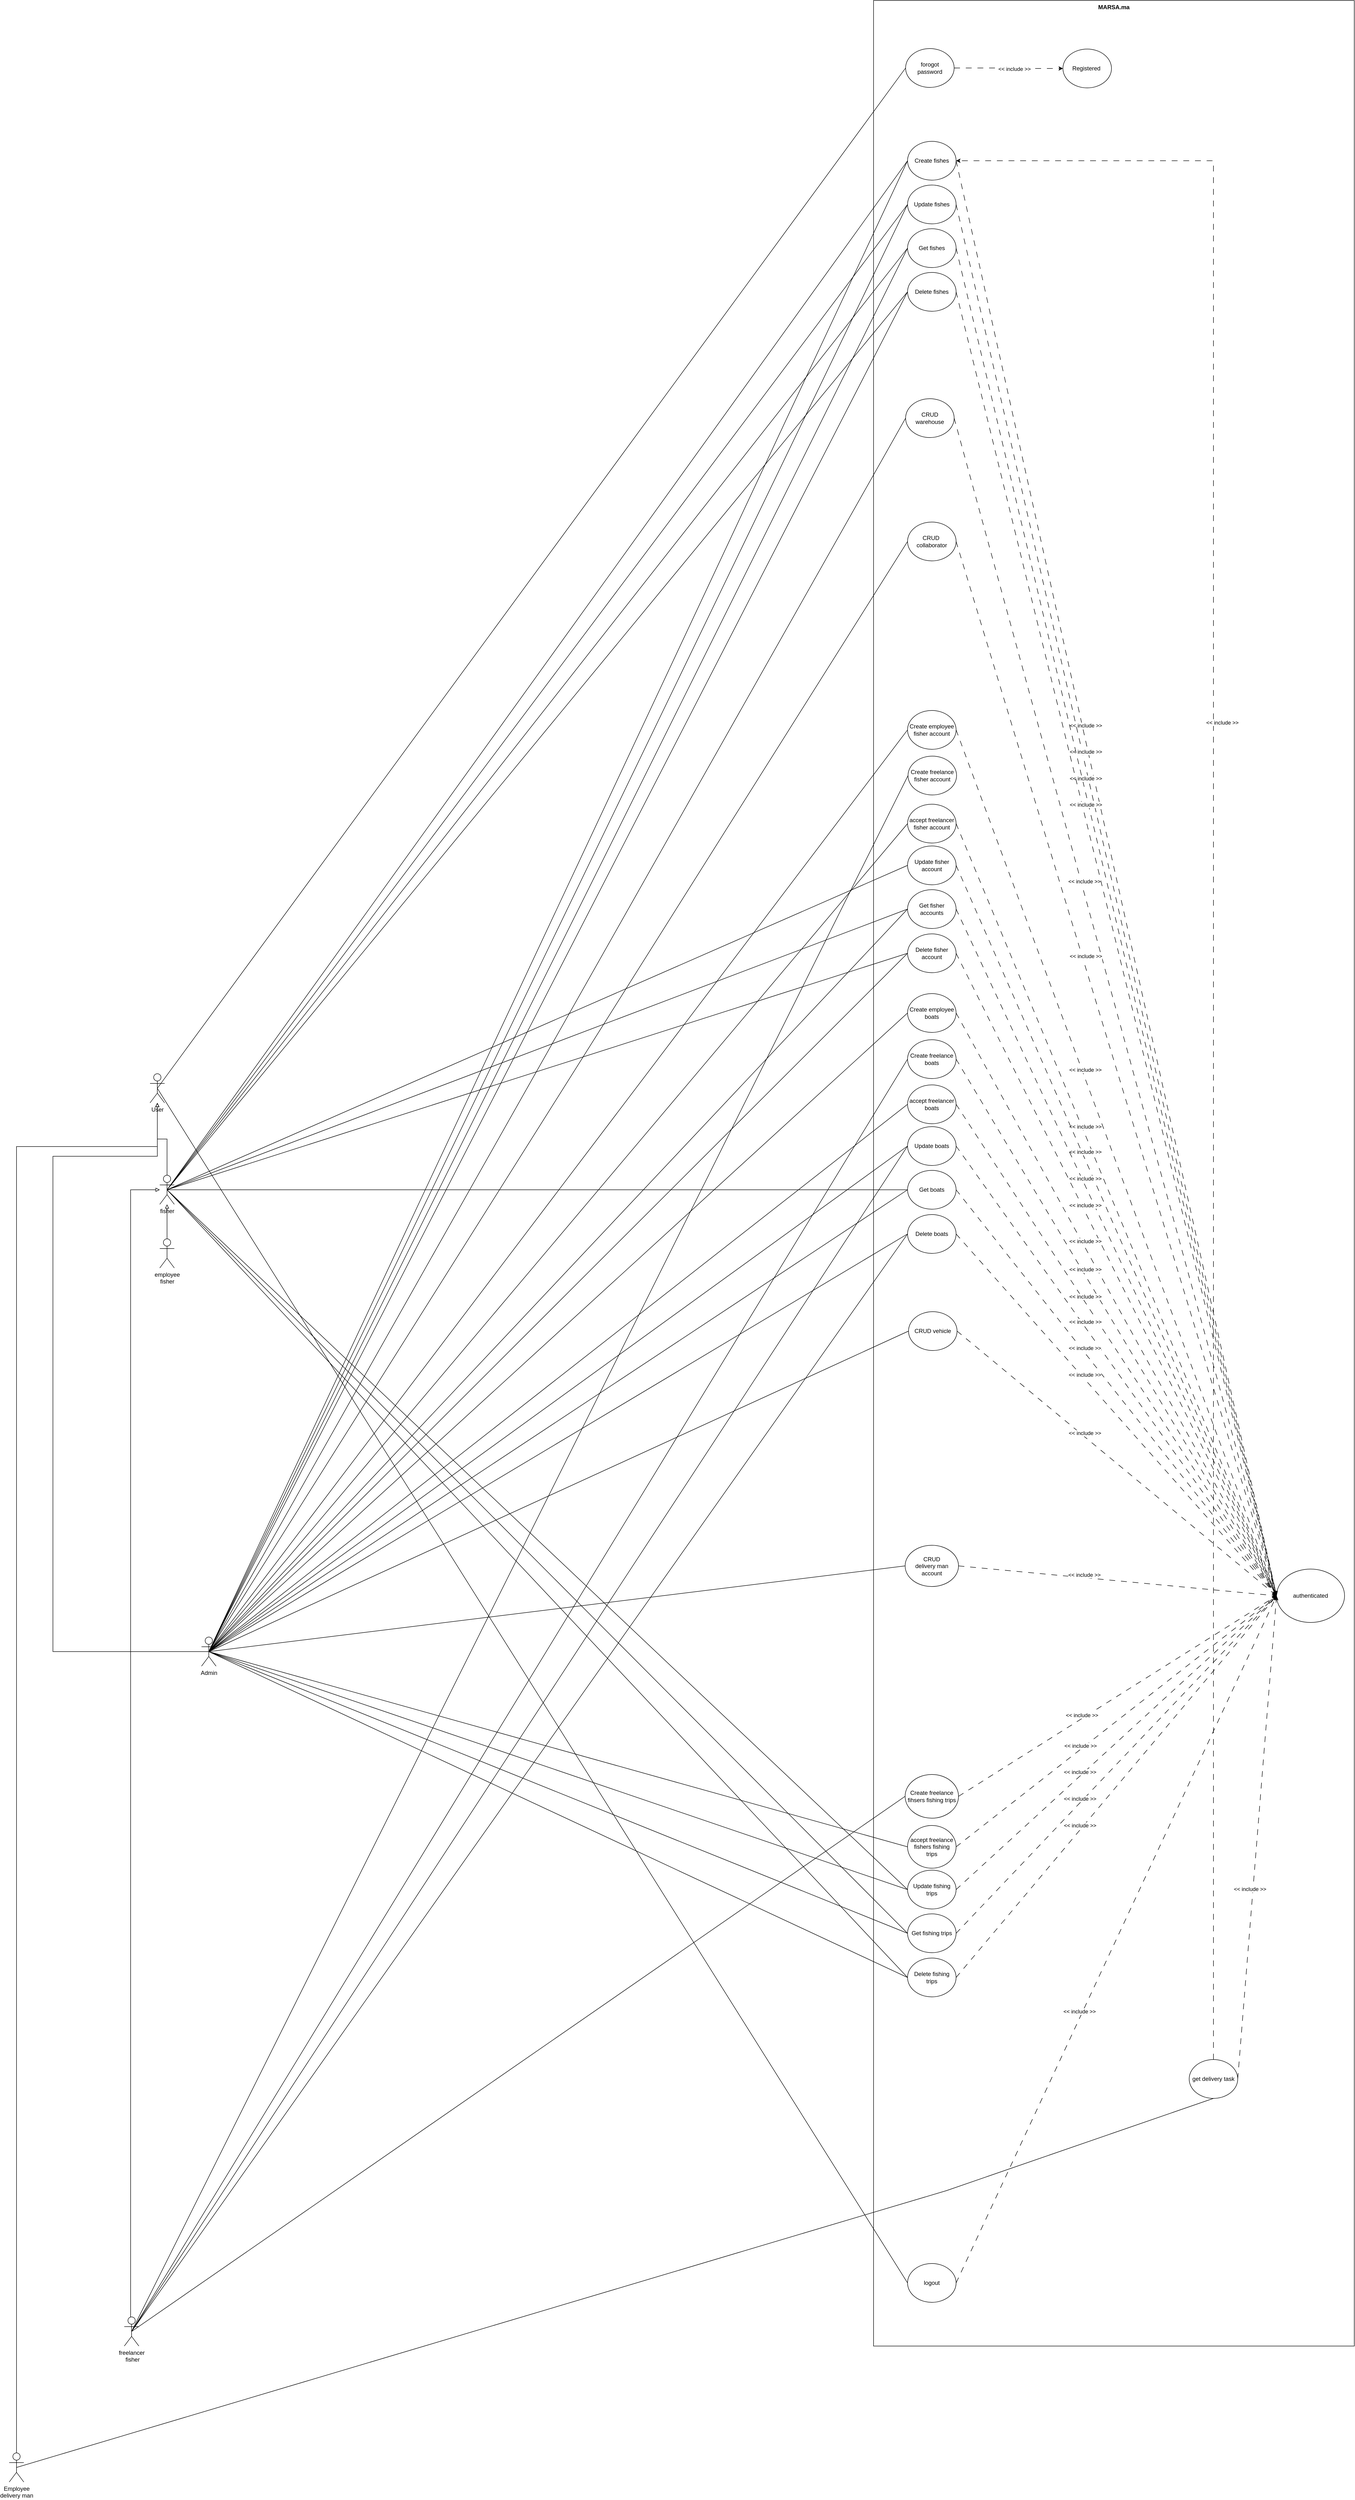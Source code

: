 <mxfile version="21.0.4" type="device"><diagram id="l458Ee4KVikC6aN-86OV" name="Page-1"><mxGraphModel dx="2740" dy="1706" grid="1" gridSize="10" guides="1" tooltips="1" connect="1" arrows="1" fold="1" page="1" pageScale="1" pageWidth="850" pageHeight="1100" math="0" shadow="0"><root><mxCell id="0"/><mxCell id="1" parent="0"/><mxCell id="Ez36OSgEyYG-n0TwYbMG-3" value="MARSA.ma" style="shape=rect;html=1;verticalAlign=top;fontStyle=1;whiteSpace=wrap;align=center;" vertex="1" parent="1"><mxGeometry x="250" y="-130" width="990" height="4830" as="geometry"/></mxCell><mxCell id="Ez36OSgEyYG-n0TwYbMG-4" style="rounded=0;orthogonalLoop=1;jettySize=auto;html=1;exitX=0.5;exitY=0.5;exitDx=0;exitDy=0;exitPerimeter=0;entryX=0;entryY=0.5;entryDx=0;entryDy=0;endArrow=none;endFill=0;" edge="1" parent="1" source="Ez36OSgEyYG-n0TwYbMG-46" target="Ez36OSgEyYG-n0TwYbMG-49"><mxGeometry relative="1" as="geometry"/></mxCell><mxCell id="Ez36OSgEyYG-n0TwYbMG-5" style="edgeStyle=none;rounded=0;orthogonalLoop=1;jettySize=auto;html=1;exitX=0.5;exitY=0.5;exitDx=0;exitDy=0;exitPerimeter=0;entryX=0;entryY=0.5;entryDx=0;entryDy=0;endArrow=none;endFill=0;" edge="1" parent="1" source="Ez36OSgEyYG-n0TwYbMG-46" target="Ez36OSgEyYG-n0TwYbMG-50"><mxGeometry relative="1" as="geometry"/></mxCell><mxCell id="Ez36OSgEyYG-n0TwYbMG-6" style="edgeStyle=none;rounded=0;orthogonalLoop=1;jettySize=auto;html=1;exitX=0.5;exitY=0.5;exitDx=0;exitDy=0;exitPerimeter=0;endArrow=none;endFill=0;entryX=0;entryY=0.5;entryDx=0;entryDy=0;" edge="1" parent="1" source="Ez36OSgEyYG-n0TwYbMG-46" target="Ez36OSgEyYG-n0TwYbMG-52"><mxGeometry relative="1" as="geometry"><mxPoint x="100" y="1227.778" as="targetPoint"/></mxGeometry></mxCell><mxCell id="Ez36OSgEyYG-n0TwYbMG-7" style="edgeStyle=none;rounded=0;orthogonalLoop=1;jettySize=auto;html=1;exitX=0.5;exitY=0.5;exitDx=0;exitDy=0;exitPerimeter=0;entryX=0;entryY=0.5;entryDx=0;entryDy=0;endArrow=none;endFill=0;" edge="1" parent="1" source="Ez36OSgEyYG-n0TwYbMG-46" target="Ez36OSgEyYG-n0TwYbMG-51"><mxGeometry relative="1" as="geometry"/></mxCell><mxCell id="Ez36OSgEyYG-n0TwYbMG-8" style="edgeStyle=none;rounded=0;orthogonalLoop=1;jettySize=auto;html=1;exitX=0.5;exitY=0.5;exitDx=0;exitDy=0;exitPerimeter=0;entryX=0;entryY=0.5;entryDx=0;entryDy=0;endArrow=none;endFill=0;" edge="1" parent="1" source="Ez36OSgEyYG-n0TwYbMG-46" target="Ez36OSgEyYG-n0TwYbMG-53"><mxGeometry relative="1" as="geometry"/></mxCell><mxCell id="Ez36OSgEyYG-n0TwYbMG-12" style="edgeStyle=none;rounded=0;orthogonalLoop=1;jettySize=auto;html=1;exitX=0.5;exitY=0.5;exitDx=0;exitDy=0;exitPerimeter=0;entryX=0;entryY=0.5;entryDx=0;entryDy=0;endArrow=none;endFill=0;" edge="1" parent="1" source="Ez36OSgEyYG-n0TwYbMG-46" target="Ez36OSgEyYG-n0TwYbMG-57"><mxGeometry relative="1" as="geometry"/></mxCell><mxCell id="Ez36OSgEyYG-n0TwYbMG-16" style="edgeStyle=none;rounded=0;orthogonalLoop=1;jettySize=auto;html=1;exitX=0.5;exitY=0.5;exitDx=0;exitDy=0;exitPerimeter=0;entryX=0;entryY=0.5;entryDx=0;entryDy=0;endArrow=none;endFill=0;" edge="1" parent="1" source="Ez36OSgEyYG-n0TwYbMG-46" target="Ez36OSgEyYG-n0TwYbMG-61"><mxGeometry relative="1" as="geometry"/></mxCell><mxCell id="Ez36OSgEyYG-n0TwYbMG-17" style="edgeStyle=none;rounded=0;orthogonalLoop=1;jettySize=auto;html=1;exitX=0.5;exitY=0.5;exitDx=0;exitDy=0;exitPerimeter=0;entryX=0;entryY=0.5;entryDx=0;entryDy=0;endArrow=none;endFill=0;" edge="1" parent="1" source="Ez36OSgEyYG-n0TwYbMG-46" target="Ez36OSgEyYG-n0TwYbMG-65"><mxGeometry relative="1" as="geometry"/></mxCell><mxCell id="Ez36OSgEyYG-n0TwYbMG-18" style="edgeStyle=none;rounded=0;orthogonalLoop=1;jettySize=auto;html=1;exitX=0.5;exitY=0.5;exitDx=0;exitDy=0;exitPerimeter=0;entryX=0;entryY=0.5;entryDx=0;entryDy=0;endArrow=none;endFill=0;" edge="1" parent="1" source="Ez36OSgEyYG-n0TwYbMG-46" target="Ez36OSgEyYG-n0TwYbMG-64"><mxGeometry relative="1" as="geometry"/></mxCell><mxCell id="Ez36OSgEyYG-n0TwYbMG-19" style="edgeStyle=none;rounded=0;orthogonalLoop=1;jettySize=auto;html=1;exitX=0.5;exitY=0.5;exitDx=0;exitDy=0;exitPerimeter=0;entryX=0;entryY=0.5;entryDx=0;entryDy=0;endArrow=none;endFill=0;" edge="1" parent="1" source="Ez36OSgEyYG-n0TwYbMG-46" target="Ez36OSgEyYG-n0TwYbMG-63"><mxGeometry relative="1" as="geometry"/></mxCell><mxCell id="Ez36OSgEyYG-n0TwYbMG-20" style="edgeStyle=none;rounded=0;orthogonalLoop=1;jettySize=auto;html=1;exitX=0.5;exitY=0.5;exitDx=0;exitDy=0;exitPerimeter=0;entryX=0;entryY=0.5;entryDx=0;entryDy=0;endArrow=none;endFill=0;" edge="1" parent="1" source="Ez36OSgEyYG-n0TwYbMG-46" target="Ez36OSgEyYG-n0TwYbMG-66"><mxGeometry relative="1" as="geometry"/></mxCell><mxCell id="Ez36OSgEyYG-n0TwYbMG-21" style="edgeStyle=none;rounded=0;orthogonalLoop=1;jettySize=auto;html=1;exitX=0.5;exitY=0.5;exitDx=0;exitDy=0;exitPerimeter=0;entryX=0;entryY=0.5;entryDx=0;entryDy=0;endArrow=none;endFill=0;" edge="1" parent="1" source="Ez36OSgEyYG-n0TwYbMG-46" target="Ez36OSgEyYG-n0TwYbMG-70"><mxGeometry relative="1" as="geometry"/></mxCell><mxCell id="Ez36OSgEyYG-n0TwYbMG-22" style="edgeStyle=none;rounded=0;orthogonalLoop=1;jettySize=auto;html=1;exitX=0.5;exitY=0.5;exitDx=0;exitDy=0;exitPerimeter=0;entryX=0;entryY=0.5;entryDx=0;entryDy=0;endArrow=none;endFill=0;" edge="1" parent="1" source="Ez36OSgEyYG-n0TwYbMG-46" target="Ez36OSgEyYG-n0TwYbMG-67"><mxGeometry relative="1" as="geometry"/></mxCell><mxCell id="Ez36OSgEyYG-n0TwYbMG-23" style="edgeStyle=none;rounded=0;orthogonalLoop=1;jettySize=auto;html=1;exitX=0.5;exitY=0.5;exitDx=0;exitDy=0;exitPerimeter=0;entryX=0;entryY=0.5;entryDx=0;entryDy=0;endArrow=none;endFill=0;" edge="1" parent="1" source="Ez36OSgEyYG-n0TwYbMG-46" target="Ez36OSgEyYG-n0TwYbMG-69"><mxGeometry relative="1" as="geometry"/></mxCell><mxCell id="Ez36OSgEyYG-n0TwYbMG-24" style="edgeStyle=none;rounded=0;orthogonalLoop=1;jettySize=auto;html=1;exitX=0.5;exitY=0.5;exitDx=0;exitDy=0;exitPerimeter=0;entryX=0;entryY=0.5;entryDx=0;entryDy=0;endArrow=none;endFill=0;" edge="1" parent="1" source="Ez36OSgEyYG-n0TwYbMG-46" target="Ez36OSgEyYG-n0TwYbMG-68"><mxGeometry relative="1" as="geometry"/></mxCell><mxCell id="Ez36OSgEyYG-n0TwYbMG-25" style="edgeStyle=none;rounded=0;orthogonalLoop=1;jettySize=auto;html=1;exitX=0.5;exitY=0.5;exitDx=0;exitDy=0;exitPerimeter=0;endArrow=none;endFill=0;entryX=0;entryY=0.5;entryDx=0;entryDy=0;" edge="1" parent="1" source="Ez36OSgEyYG-n0TwYbMG-46" target="Ez36OSgEyYG-n0TwYbMG-71"><mxGeometry relative="1" as="geometry"><mxPoint x="160" y="2500" as="targetPoint"/></mxGeometry></mxCell><mxCell id="Ez36OSgEyYG-n0TwYbMG-30" style="edgeStyle=none;rounded=0;orthogonalLoop=1;jettySize=auto;html=1;exitX=0.5;exitY=0.5;exitDx=0;exitDy=0;exitPerimeter=0;entryX=0;entryY=0.5;entryDx=0;entryDy=0;endArrow=none;endFill=0;" edge="1" parent="1" source="Ez36OSgEyYG-n0TwYbMG-46" target="Ez36OSgEyYG-n0TwYbMG-76"><mxGeometry relative="1" as="geometry"/></mxCell><mxCell id="Ez36OSgEyYG-n0TwYbMG-35" style="edgeStyle=none;rounded=0;orthogonalLoop=1;jettySize=auto;html=1;exitX=0.5;exitY=0.5;exitDx=0;exitDy=0;exitPerimeter=0;entryX=0;entryY=0.5;entryDx=0;entryDy=0;endArrow=none;endFill=0;" edge="1" parent="1" source="Ez36OSgEyYG-n0TwYbMG-46" target="Ez36OSgEyYG-n0TwYbMG-85"><mxGeometry relative="1" as="geometry"/></mxCell><mxCell id="Ez36OSgEyYG-n0TwYbMG-36" style="edgeStyle=none;rounded=0;orthogonalLoop=1;jettySize=auto;html=1;exitX=0.5;exitY=0.5;exitDx=0;exitDy=0;exitPerimeter=0;entryX=0;entryY=0.5;entryDx=0;entryDy=0;endArrow=none;endFill=0;" edge="1" parent="1" source="Ez36OSgEyYG-n0TwYbMG-46" target="Ez36OSgEyYG-n0TwYbMG-82"><mxGeometry relative="1" as="geometry"/></mxCell><mxCell id="Ez36OSgEyYG-n0TwYbMG-37" style="edgeStyle=none;rounded=0;orthogonalLoop=1;jettySize=auto;html=1;exitX=0.5;exitY=0.5;exitDx=0;exitDy=0;exitPerimeter=0;entryX=0;entryY=0.5;entryDx=0;entryDy=0;endArrow=none;endFill=0;" edge="1" parent="1" source="Ez36OSgEyYG-n0TwYbMG-46" target="Ez36OSgEyYG-n0TwYbMG-84"><mxGeometry relative="1" as="geometry"/></mxCell><mxCell id="Ez36OSgEyYG-n0TwYbMG-38" style="edgeStyle=none;rounded=0;orthogonalLoop=1;jettySize=auto;html=1;exitX=0.5;exitY=0.5;exitDx=0;exitDy=0;exitPerimeter=0;entryX=0;entryY=0.5;entryDx=0;entryDy=0;endArrow=none;endFill=0;" edge="1" parent="1" source="Ez36OSgEyYG-n0TwYbMG-46" target="Ez36OSgEyYG-n0TwYbMG-83"><mxGeometry relative="1" as="geometry"/></mxCell><mxCell id="Ez36OSgEyYG-n0TwYbMG-46" value="Admin" style="shape=umlActor;html=1;verticalLabelPosition=bottom;verticalAlign=top;align=center;" vertex="1" parent="1"><mxGeometry x="-1134" y="3240" width="30" height="60" as="geometry"/></mxCell><mxCell id="Ez36OSgEyYG-n0TwYbMG-47" style="rounded=0;orthogonalLoop=1;jettySize=auto;html=1;exitX=1;exitY=0.5;exitDx=0;exitDy=0;entryX=0;entryY=0.5;entryDx=0;entryDy=0;dashed=1;dashPattern=12 12;" edge="1" parent="1" source="Ez36OSgEyYG-n0TwYbMG-49" target="Ez36OSgEyYG-n0TwYbMG-155"><mxGeometry relative="1" as="geometry"/></mxCell><mxCell id="Ez36OSgEyYG-n0TwYbMG-48" value="&amp;lt;&amp;lt; include &amp;gt;&amp;gt;" style="edgeLabel;html=1;align=center;verticalAlign=middle;resizable=0;points=[];" vertex="1" connectable="0" parent="Ez36OSgEyYG-n0TwYbMG-47"><mxGeometry x="-0.213" y="7" relative="1" as="geometry"><mxPoint y="1" as="offset"/></mxGeometry></mxCell><mxCell id="Ez36OSgEyYG-n0TwYbMG-49" value="Create fishes" style="ellipse;whiteSpace=wrap;html=1;" vertex="1" parent="1"><mxGeometry x="320" y="160" width="100" height="80" as="geometry"/></mxCell><mxCell id="Ez36OSgEyYG-n0TwYbMG-50" value="Update fishes" style="ellipse;whiteSpace=wrap;html=1;" vertex="1" parent="1"><mxGeometry x="320" y="250" width="100" height="80" as="geometry"/></mxCell><mxCell id="Ez36OSgEyYG-n0TwYbMG-51" value="Delete fishes" style="ellipse;whiteSpace=wrap;html=1;" vertex="1" parent="1"><mxGeometry x="320" y="430" width="100" height="80" as="geometry"/></mxCell><mxCell id="Ez36OSgEyYG-n0TwYbMG-52" value="Get&amp;nbsp;fishes" style="ellipse;whiteSpace=wrap;html=1;" vertex="1" parent="1"><mxGeometry x="320" y="340" width="100" height="80" as="geometry"/></mxCell><mxCell id="Ez36OSgEyYG-n0TwYbMG-53" value="CRUD&lt;br&gt;warehouse" style="ellipse;whiteSpace=wrap;html=1;" vertex="1" parent="1"><mxGeometry x="316" y="690" width="100" height="80" as="geometry"/></mxCell><mxCell id="Ez36OSgEyYG-n0TwYbMG-57" value="CRUD&amp;nbsp;&lt;br&gt;collaborator" style="ellipse;whiteSpace=wrap;html=1;" vertex="1" parent="1"><mxGeometry x="320" y="944" width="100" height="80" as="geometry"/></mxCell><mxCell id="Ez36OSgEyYG-n0TwYbMG-61" value="Create employee&lt;br&gt;fisher account" style="ellipse;whiteSpace=wrap;html=1;" vertex="1" parent="1"><mxGeometry x="320" y="1332" width="100" height="80" as="geometry"/></mxCell><mxCell id="Ez36OSgEyYG-n0TwYbMG-62" value="Update fisher account" style="ellipse;whiteSpace=wrap;html=1;" vertex="1" parent="1"><mxGeometry x="320" y="1611" width="100" height="80" as="geometry"/></mxCell><mxCell id="Ez36OSgEyYG-n0TwYbMG-63" value="Delete fisher account" style="ellipse;whiteSpace=wrap;html=1;" vertex="1" parent="1"><mxGeometry x="320" y="1792" width="100" height="80" as="geometry"/></mxCell><mxCell id="Ez36OSgEyYG-n0TwYbMG-64" value="Get fisher &lt;br&gt;accounts" style="ellipse;whiteSpace=wrap;html=1;" vertex="1" parent="1"><mxGeometry x="320" y="1701" width="100" height="80" as="geometry"/></mxCell><mxCell id="Ez36OSgEyYG-n0TwYbMG-65" value="accept freelancer fisher account" style="ellipse;whiteSpace=wrap;html=1;" vertex="1" parent="1"><mxGeometry x="320" y="1525" width="100" height="80" as="geometry"/></mxCell><mxCell id="Ez36OSgEyYG-n0TwYbMG-66" value="Create employee&lt;br&gt;boats" style="ellipse;whiteSpace=wrap;html=1;" vertex="1" parent="1"><mxGeometry x="320" y="1915" width="100" height="80" as="geometry"/></mxCell><mxCell id="Ez36OSgEyYG-n0TwYbMG-67" value="Update boats" style="ellipse;whiteSpace=wrap;html=1;" vertex="1" parent="1"><mxGeometry x="320" y="2189" width="100" height="80" as="geometry"/></mxCell><mxCell id="Ez36OSgEyYG-n0TwYbMG-68" value="Delete boats" style="ellipse;whiteSpace=wrap;html=1;" vertex="1" parent="1"><mxGeometry x="320" y="2370" width="100" height="80" as="geometry"/></mxCell><mxCell id="Ez36OSgEyYG-n0TwYbMG-69" value="Get boats" style="ellipse;whiteSpace=wrap;html=1;" vertex="1" parent="1"><mxGeometry x="320" y="2279" width="100" height="80" as="geometry"/></mxCell><mxCell id="Ez36OSgEyYG-n0TwYbMG-70" value="accept freelancer boats" style="ellipse;whiteSpace=wrap;html=1;" vertex="1" parent="1"><mxGeometry x="320" y="2103" width="100" height="80" as="geometry"/></mxCell><mxCell id="Ez36OSgEyYG-n0TwYbMG-71" value="CRUD vehicle" style="ellipse;whiteSpace=wrap;html=1;" vertex="1" parent="1"><mxGeometry x="322" y="2570" width="100" height="80" as="geometry"/></mxCell><mxCell id="Ez36OSgEyYG-n0TwYbMG-76" value="&lt;div style=&quot;direction: rtl;&quot;&gt;&lt;span style=&quot;background-color: initial;&quot;&gt;CRUD&lt;/span&gt;&lt;/div&gt;delivery man account" style="ellipse;whiteSpace=wrap;html=1;" vertex="1" parent="1"><mxGeometry x="315" y="3051" width="110" height="85" as="geometry"/></mxCell><mxCell id="Ez36OSgEyYG-n0TwYbMG-82" value="Update&amp;nbsp;fishing trips" style="ellipse;whiteSpace=wrap;html=1;" vertex="1" parent="1"><mxGeometry x="320" y="3720" width="100" height="80" as="geometry"/></mxCell><mxCell id="Ez36OSgEyYG-n0TwYbMG-83" value="Delete fishing trips" style="ellipse;whiteSpace=wrap;html=1;" vertex="1" parent="1"><mxGeometry x="320" y="3901" width="100" height="80" as="geometry"/></mxCell><mxCell id="Ez36OSgEyYG-n0TwYbMG-84" value="Get fishing trips" style="ellipse;whiteSpace=wrap;html=1;" vertex="1" parent="1"><mxGeometry x="320" y="3810" width="100" height="80" as="geometry"/></mxCell><mxCell id="Ez36OSgEyYG-n0TwYbMG-85" value="accept freelance fishers fishing trips" style="ellipse;whiteSpace=wrap;html=1;" vertex="1" parent="1"><mxGeometry x="320" y="3628" width="100" height="88" as="geometry"/></mxCell><mxCell id="Ez36OSgEyYG-n0TwYbMG-97" style="edgeStyle=none;rounded=0;orthogonalLoop=1;jettySize=auto;html=1;exitX=0.5;exitY=0.5;exitDx=0;exitDy=0;exitPerimeter=0;entryX=0;entryY=0.5;entryDx=0;entryDy=0;endArrow=none;endFill=0;" edge="1" parent="1" source="Ez36OSgEyYG-n0TwYbMG-290" target="Ez36OSgEyYG-n0TwYbMG-153"><mxGeometry relative="1" as="geometry"/></mxCell><mxCell id="Ez36OSgEyYG-n0TwYbMG-98" style="edgeStyle=none;rounded=0;orthogonalLoop=1;jettySize=auto;html=1;exitX=0.5;exitY=0.5;exitDx=0;exitDy=0;exitPerimeter=0;entryX=0;entryY=0.5;entryDx=0;entryDy=0;endArrow=none;endFill=0;" edge="1" parent="1" source="Ez36OSgEyYG-n0TwYbMG-127" target="Ez36OSgEyYG-n0TwYbMG-49"><mxGeometry relative="1" as="geometry"/></mxCell><mxCell id="Ez36OSgEyYG-n0TwYbMG-99" style="edgeStyle=none;rounded=0;orthogonalLoop=1;jettySize=auto;html=1;exitX=0.5;exitY=0.5;exitDx=0;exitDy=0;exitPerimeter=0;entryX=0;entryY=0.5;entryDx=0;entryDy=0;endArrow=none;endFill=0;" edge="1" parent="1" source="Ez36OSgEyYG-n0TwYbMG-127" target="Ez36OSgEyYG-n0TwYbMG-50"><mxGeometry relative="1" as="geometry"/></mxCell><mxCell id="Ez36OSgEyYG-n0TwYbMG-100" style="edgeStyle=none;rounded=0;orthogonalLoop=1;jettySize=auto;html=1;exitX=0.5;exitY=0.5;exitDx=0;exitDy=0;exitPerimeter=0;entryX=0;entryY=0.5;entryDx=0;entryDy=0;endArrow=none;endFill=0;" edge="1" parent="1" source="Ez36OSgEyYG-n0TwYbMG-127" target="Ez36OSgEyYG-n0TwYbMG-52"><mxGeometry relative="1" as="geometry"/></mxCell><mxCell id="Ez36OSgEyYG-n0TwYbMG-101" style="edgeStyle=none;rounded=0;orthogonalLoop=1;jettySize=auto;html=1;exitX=0.5;exitY=0.5;exitDx=0;exitDy=0;exitPerimeter=0;entryX=0;entryY=0.5;entryDx=0;entryDy=0;endArrow=none;endFill=0;" edge="1" parent="1" source="Ez36OSgEyYG-n0TwYbMG-127" target="Ez36OSgEyYG-n0TwYbMG-51"><mxGeometry relative="1" as="geometry"/></mxCell><mxCell id="Ez36OSgEyYG-n0TwYbMG-102" style="edgeStyle=none;rounded=0;orthogonalLoop=1;jettySize=auto;html=1;exitX=0.5;exitY=0.5;exitDx=0;exitDy=0;exitPerimeter=0;endArrow=none;endFill=0;entryX=0;entryY=0.5;entryDx=0;entryDy=0;" edge="1" parent="1" source="Ez36OSgEyYG-n0TwYbMG-159" target="Ez36OSgEyYG-n0TwYbMG-145"><mxGeometry relative="1" as="geometry"><mxPoint x="70" y="1450" as="targetPoint"/></mxGeometry></mxCell><mxCell id="Ez36OSgEyYG-n0TwYbMG-103" style="edgeStyle=none;rounded=0;orthogonalLoop=1;jettySize=auto;html=1;exitX=0.5;exitY=0.5;exitDx=0;exitDy=0;exitPerimeter=0;entryX=0;entryY=0.5;entryDx=0;entryDy=0;endArrow=none;endFill=0;" edge="1" parent="1" source="Ez36OSgEyYG-n0TwYbMG-127" target="Ez36OSgEyYG-n0TwYbMG-62"><mxGeometry relative="1" as="geometry"/></mxCell><mxCell id="Ez36OSgEyYG-n0TwYbMG-104" style="edgeStyle=none;rounded=0;orthogonalLoop=1;jettySize=auto;html=1;exitX=0.5;exitY=0.5;exitDx=0;exitDy=0;exitPerimeter=0;endArrow=none;endFill=0;entryX=0;entryY=0.5;entryDx=0;entryDy=0;" edge="1" parent="1" source="Ez36OSgEyYG-n0TwYbMG-127" target="Ez36OSgEyYG-n0TwYbMG-64"><mxGeometry relative="1" as="geometry"><mxPoint x="-170" y="1684.5" as="targetPoint"/></mxGeometry></mxCell><mxCell id="Ez36OSgEyYG-n0TwYbMG-105" style="edgeStyle=none;rounded=0;orthogonalLoop=1;jettySize=auto;html=1;exitX=0.5;exitY=0.5;exitDx=0;exitDy=0;exitPerimeter=0;entryX=0;entryY=0.5;entryDx=0;entryDy=0;endArrow=none;endFill=0;" edge="1" parent="1" source="Ez36OSgEyYG-n0TwYbMG-127" target="Ez36OSgEyYG-n0TwYbMG-63"><mxGeometry relative="1" as="geometry"/></mxCell><mxCell id="Ez36OSgEyYG-n0TwYbMG-106" style="edgeStyle=none;rounded=0;orthogonalLoop=1;jettySize=auto;html=1;exitX=0.5;exitY=0.5;exitDx=0;exitDy=0;exitPerimeter=0;endArrow=none;endFill=0;entryX=0;entryY=0.5;entryDx=0;entryDy=0;" edge="1" parent="1" source="Ez36OSgEyYG-n0TwYbMG-159" target="Ez36OSgEyYG-n0TwYbMG-146"><mxGeometry relative="1" as="geometry"/></mxCell><mxCell id="Ez36OSgEyYG-n0TwYbMG-107" style="edgeStyle=none;rounded=0;orthogonalLoop=1;jettySize=auto;html=1;entryX=0;entryY=0.5;entryDx=0;entryDy=0;endArrow=none;endFill=0;exitX=0.5;exitY=0.5;exitDx=0;exitDy=0;exitPerimeter=0;" edge="1" parent="1" source="Ez36OSgEyYG-n0TwYbMG-159" target="Ez36OSgEyYG-n0TwYbMG-67"><mxGeometry relative="1" as="geometry"><mxPoint x="-1220" y="3560" as="sourcePoint"/></mxGeometry></mxCell><mxCell id="Ez36OSgEyYG-n0TwYbMG-108" style="edgeStyle=none;rounded=0;orthogonalLoop=1;jettySize=auto;html=1;exitX=0.5;exitY=0.5;exitDx=0;exitDy=0;exitPerimeter=0;entryX=0;entryY=0.5;entryDx=0;entryDy=0;endArrow=none;endFill=0;" edge="1" parent="1" source="Ez36OSgEyYG-n0TwYbMG-127" target="Ez36OSgEyYG-n0TwYbMG-69"><mxGeometry relative="1" as="geometry"/></mxCell><mxCell id="Ez36OSgEyYG-n0TwYbMG-109" style="edgeStyle=none;rounded=0;orthogonalLoop=1;jettySize=auto;html=1;endArrow=none;endFill=0;entryX=0;entryY=0.5;entryDx=0;entryDy=0;exitX=0.5;exitY=0.5;exitDx=0;exitDy=0;exitPerimeter=0;" edge="1" parent="1" source="Ez36OSgEyYG-n0TwYbMG-159" target="Ez36OSgEyYG-n0TwYbMG-68"><mxGeometry relative="1" as="geometry"><mxPoint x="-1260" y="3310" as="sourcePoint"/></mxGeometry></mxCell><mxCell id="Ez36OSgEyYG-n0TwYbMG-110" style="edgeStyle=none;rounded=0;orthogonalLoop=1;jettySize=auto;html=1;endArrow=none;endFill=0;entryX=0;entryY=0.5;entryDx=0;entryDy=0;exitX=0.5;exitY=0.5;exitDx=0;exitDy=0;exitPerimeter=0;" edge="1" parent="1" source="Ez36OSgEyYG-n0TwYbMG-159" target="Ez36OSgEyYG-n0TwYbMG-149"><mxGeometry relative="1" as="geometry"><mxPoint x="320" y="3320" as="targetPoint"/><mxPoint x="-1230" y="2640" as="sourcePoint"/></mxGeometry></mxCell><mxCell id="Ez36OSgEyYG-n0TwYbMG-111" style="edgeStyle=none;rounded=0;orthogonalLoop=1;jettySize=auto;html=1;exitX=0.5;exitY=0.5;exitDx=0;exitDy=0;exitPerimeter=0;endArrow=none;endFill=0;entryX=0;entryY=0.5;entryDx=0;entryDy=0;" edge="1" parent="1" source="Ez36OSgEyYG-n0TwYbMG-127" target="Ez36OSgEyYG-n0TwYbMG-82"><mxGeometry relative="1" as="geometry"><mxPoint x="20" y="3270" as="targetPoint"/></mxGeometry></mxCell><mxCell id="Ez36OSgEyYG-n0TwYbMG-112" style="edgeStyle=none;rounded=0;orthogonalLoop=1;jettySize=auto;html=1;exitX=0.5;exitY=0.5;exitDx=0;exitDy=0;exitPerimeter=0;entryX=0;entryY=0.5;entryDx=0;entryDy=0;endArrow=none;endFill=0;" edge="1" parent="1" source="Ez36OSgEyYG-n0TwYbMG-127" target="Ez36OSgEyYG-n0TwYbMG-84"><mxGeometry relative="1" as="geometry"/></mxCell><mxCell id="Ez36OSgEyYG-n0TwYbMG-113" style="edgeStyle=none;rounded=0;orthogonalLoop=1;jettySize=auto;html=1;exitX=0.5;exitY=0.5;exitDx=0;exitDy=0;exitPerimeter=0;entryX=0;entryY=0.5;entryDx=0;entryDy=0;endArrow=none;endFill=0;" edge="1" parent="1" source="Ez36OSgEyYG-n0TwYbMG-127" target="Ez36OSgEyYG-n0TwYbMG-83"><mxGeometry relative="1" as="geometry"/></mxCell><mxCell id="Ez36OSgEyYG-n0TwYbMG-124" style="edgeStyle=none;rounded=0;orthogonalLoop=1;jettySize=auto;html=1;endArrow=none;endFill=0;entryX=0;entryY=0.5;entryDx=0;entryDy=0;exitX=0.5;exitY=0.5;exitDx=0;exitDy=0;exitPerimeter=0;" edge="1" parent="1" source="Ez36OSgEyYG-n0TwYbMG-290" target="Ez36OSgEyYG-n0TwYbMG-157"><mxGeometry relative="1" as="geometry"><mxPoint x="-580" y="4890" as="targetPoint"/></mxGeometry></mxCell><mxCell id="Ez36OSgEyYG-n0TwYbMG-125" style="edgeStyle=orthogonalEdgeStyle;rounded=0;orthogonalLoop=1;jettySize=auto;html=1;endArrow=block;endFill=0;exitX=0.5;exitY=0;exitDx=0;exitDy=0;exitPerimeter=0;" edge="1" parent="1" source="Ez36OSgEyYG-n0TwYbMG-128" target="Ez36OSgEyYG-n0TwYbMG-127"><mxGeometry relative="1" as="geometry"><mxPoint x="-1262" y="3300" as="targetPoint"/></mxGeometry></mxCell><mxCell id="Ez36OSgEyYG-n0TwYbMG-126" style="edgeStyle=orthogonalEdgeStyle;rounded=0;orthogonalLoop=1;jettySize=auto;html=1;endArrow=block;endFill=0;exitX=0.5;exitY=0;exitDx=0;exitDy=0;exitPerimeter=0;" edge="1" parent="1" source="Ez36OSgEyYG-n0TwYbMG-159" target="Ez36OSgEyYG-n0TwYbMG-127"><mxGeometry relative="1" as="geometry"><mxPoint x="-1300" y="3369" as="targetPoint"/><mxPoint x="-1292" y="3349" as="sourcePoint"/><Array as="points"><mxPoint x="-1280" y="4640"/><mxPoint x="-1280" y="2319"/></Array></mxGeometry></mxCell><mxCell id="Ez36OSgEyYG-n0TwYbMG-292" style="edgeStyle=orthogonalEdgeStyle;rounded=0;orthogonalLoop=1;jettySize=auto;html=1;endArrow=block;endFill=0;" edge="1" parent="1" source="Ez36OSgEyYG-n0TwYbMG-127" target="Ez36OSgEyYG-n0TwYbMG-290"><mxGeometry relative="1" as="geometry"><mxPoint x="-1220" y="2190" as="targetPoint"/></mxGeometry></mxCell><mxCell id="Ez36OSgEyYG-n0TwYbMG-127" value="fisher" style="shape=umlActor;html=1;verticalLabelPosition=bottom;verticalAlign=top;align=center;" vertex="1" parent="1"><mxGeometry x="-1220" y="2289" width="30" height="60" as="geometry"/></mxCell><mxCell id="Ez36OSgEyYG-n0TwYbMG-128" value="employee &lt;br&gt;fisher" style="shape=umlActor;html=1;verticalLabelPosition=bottom;verticalAlign=top;align=center;" vertex="1" parent="1"><mxGeometry x="-1220" y="2420" width="30" height="60" as="geometry"/></mxCell><mxCell id="Ez36OSgEyYG-n0TwYbMG-145" value="Create freelance&lt;br&gt;fisher account" style="ellipse;whiteSpace=wrap;html=1;" vertex="1" parent="1"><mxGeometry x="321" y="1426" width="100" height="80" as="geometry"/></mxCell><mxCell id="Ez36OSgEyYG-n0TwYbMG-146" value="Create freelance&lt;br&gt;boats" style="ellipse;whiteSpace=wrap;html=1;" vertex="1" parent="1"><mxGeometry x="320" y="2010" width="100" height="80" as="geometry"/></mxCell><mxCell id="Ez36OSgEyYG-n0TwYbMG-149" value="Create freelance fihsers fishing trips" style="ellipse;whiteSpace=wrap;html=1;" vertex="1" parent="1"><mxGeometry x="315" y="3523" width="110" height="90" as="geometry"/></mxCell><mxCell id="Ez36OSgEyYG-n0TwYbMG-150" style="edgeStyle=orthogonalEdgeStyle;rounded=0;orthogonalLoop=1;jettySize=auto;html=1;exitX=0.5;exitY=1;exitDx=0;exitDy=0;" edge="1" parent="1" source="Ez36OSgEyYG-n0TwYbMG-149" target="Ez36OSgEyYG-n0TwYbMG-149"><mxGeometry relative="1" as="geometry"/></mxCell><mxCell id="Ez36OSgEyYG-n0TwYbMG-151" style="edgeStyle=orthogonalEdgeStyle;rounded=0;orthogonalLoop=1;jettySize=auto;html=1;exitX=1;exitY=0.5;exitDx=0;exitDy=0;dashed=1;dashPattern=12 12;" edge="1" parent="1" source="Ez36OSgEyYG-n0TwYbMG-153" target="Ez36OSgEyYG-n0TwYbMG-154"><mxGeometry relative="1" as="geometry"/></mxCell><mxCell id="Ez36OSgEyYG-n0TwYbMG-152" value="&amp;lt;&amp;lt; include &amp;gt;&amp;gt;" style="edgeLabel;html=1;align=center;verticalAlign=middle;resizable=0;points=[];" vertex="1" connectable="0" parent="Ez36OSgEyYG-n0TwYbMG-151"><mxGeometry x="0.24" y="-1" relative="1" as="geometry"><mxPoint x="-15" as="offset"/></mxGeometry></mxCell><mxCell id="Ez36OSgEyYG-n0TwYbMG-153" value="forogot &lt;br&gt;password" style="ellipse;whiteSpace=wrap;html=1;" vertex="1" parent="1"><mxGeometry x="316" y="-31" width="100" height="80" as="geometry"/></mxCell><mxCell id="Ez36OSgEyYG-n0TwYbMG-154" value="Registered&amp;nbsp;" style="ellipse;whiteSpace=wrap;html=1;" vertex="1" parent="1"><mxGeometry x="640" y="-30" width="100" height="80" as="geometry"/></mxCell><mxCell id="Ez36OSgEyYG-n0TwYbMG-155" value="authenticated" style="ellipse;whiteSpace=wrap;html=1;" vertex="1" parent="1"><mxGeometry x="1080" y="3100" width="140" height="110" as="geometry"/></mxCell><mxCell id="Ez36OSgEyYG-n0TwYbMG-157" value="logout" style="ellipse;whiteSpace=wrap;html=1;" vertex="1" parent="1"><mxGeometry x="320" y="4530" width="100" height="80" as="geometry"/></mxCell><mxCell id="Ez36OSgEyYG-n0TwYbMG-159" value="freelancer&lt;br&gt;&amp;nbsp;fisher" style="shape=umlActor;html=1;verticalLabelPosition=bottom;verticalAlign=top;align=center;" vertex="1" parent="1"><mxGeometry x="-1293" y="4640" width="30" height="60" as="geometry"/></mxCell><mxCell id="Ez36OSgEyYG-n0TwYbMG-162" style="edgeStyle=none;rounded=0;orthogonalLoop=1;jettySize=auto;html=1;exitX=0.5;exitY=0.5;exitDx=0;exitDy=0;exitPerimeter=0;endArrow=none;endFill=0;entryX=0.5;entryY=1;entryDx=0;entryDy=0;" edge="1" parent="1" source="Ez36OSgEyYG-n0TwYbMG-166" target="Ez36OSgEyYG-n0TwYbMG-167"><mxGeometry relative="1" as="geometry"><Array as="points"><mxPoint x="400" y="4380"/></Array></mxGeometry></mxCell><mxCell id="Ez36OSgEyYG-n0TwYbMG-295" style="edgeStyle=orthogonalEdgeStyle;rounded=0;orthogonalLoop=1;jettySize=auto;html=1;endArrow=block;endFill=0;" edge="1" parent="1" source="Ez36OSgEyYG-n0TwYbMG-166" target="Ez36OSgEyYG-n0TwYbMG-290"><mxGeometry relative="1" as="geometry"><mxPoint x="-1240" y="2160" as="targetPoint"/><Array as="points"><mxPoint x="-1515" y="2230"/><mxPoint x="-1225" y="2230"/></Array></mxGeometry></mxCell><mxCell id="Ez36OSgEyYG-n0TwYbMG-166" value="Employee&lt;br&gt;delivery man" style="shape=umlActor;html=1;verticalLabelPosition=bottom;verticalAlign=top;align=center;" vertex="1" parent="1"><mxGeometry x="-1530" y="4920" width="30" height="60" as="geometry"/></mxCell><mxCell id="Ez36OSgEyYG-n0TwYbMG-167" value="get delivery task" style="ellipse;whiteSpace=wrap;html=1;" vertex="1" parent="1"><mxGeometry x="900" y="4110" width="100" height="80" as="geometry"/></mxCell><mxCell id="Ez36OSgEyYG-n0TwYbMG-170" style="rounded=0;orthogonalLoop=1;jettySize=auto;html=1;exitX=0.5;exitY=0;exitDx=0;exitDy=0;dashed=1;dashPattern=12 12;entryX=1;entryY=0.5;entryDx=0;entryDy=0;edgeStyle=orthogonalEdgeStyle;" edge="1" parent="1" source="Ez36OSgEyYG-n0TwYbMG-167" target="Ez36OSgEyYG-n0TwYbMG-49"><mxGeometry relative="1" as="geometry"><mxPoint x="650" y="4350" as="sourcePoint"/><mxPoint x="460" y="4350" as="targetPoint"/></mxGeometry></mxCell><mxCell id="Ez36OSgEyYG-n0TwYbMG-171" value="&amp;lt;&amp;lt; include &amp;gt;&amp;gt;" style="edgeLabel;html=1;align=center;verticalAlign=middle;resizable=0;points=[];" vertex="1" connectable="0" parent="Ez36OSgEyYG-n0TwYbMG-170"><mxGeometry x="0.24" y="-1" relative="1" as="geometry"><mxPoint x="17" as="offset"/></mxGeometry></mxCell><mxCell id="Ez36OSgEyYG-n0TwYbMG-174" style="rounded=0;orthogonalLoop=1;jettySize=auto;html=1;exitX=1;exitY=0.5;exitDx=0;exitDy=0;entryX=0;entryY=0.5;entryDx=0;entryDy=0;dashed=1;dashPattern=12 12;" edge="1" parent="1" source="Ez36OSgEyYG-n0TwYbMG-50" target="Ez36OSgEyYG-n0TwYbMG-155"><mxGeometry relative="1" as="geometry"><mxPoint x="430" y="210" as="sourcePoint"/><mxPoint x="1090" y="3165" as="targetPoint"/></mxGeometry></mxCell><mxCell id="Ez36OSgEyYG-n0TwYbMG-175" value="&amp;lt;&amp;lt; include &amp;gt;&amp;gt;" style="edgeLabel;html=1;align=center;verticalAlign=middle;resizable=0;points=[];" vertex="1" connectable="0" parent="Ez36OSgEyYG-n0TwYbMG-174"><mxGeometry x="-0.213" y="7" relative="1" as="geometry"><mxPoint y="1" as="offset"/></mxGeometry></mxCell><mxCell id="Ez36OSgEyYG-n0TwYbMG-176" style="rounded=0;orthogonalLoop=1;jettySize=auto;html=1;exitX=1;exitY=0.5;exitDx=0;exitDy=0;entryX=0;entryY=0.5;entryDx=0;entryDy=0;dashed=1;dashPattern=12 12;" edge="1" parent="1" source="Ez36OSgEyYG-n0TwYbMG-52" target="Ez36OSgEyYG-n0TwYbMG-155"><mxGeometry relative="1" as="geometry"><mxPoint x="430" y="300" as="sourcePoint"/><mxPoint x="1090" y="3165" as="targetPoint"/></mxGeometry></mxCell><mxCell id="Ez36OSgEyYG-n0TwYbMG-177" value="&amp;lt;&amp;lt; include &amp;gt;&amp;gt;" style="edgeLabel;html=1;align=center;verticalAlign=middle;resizable=0;points=[];" vertex="1" connectable="0" parent="Ez36OSgEyYG-n0TwYbMG-176"><mxGeometry x="-0.213" y="7" relative="1" as="geometry"><mxPoint y="1" as="offset"/></mxGeometry></mxCell><mxCell id="Ez36OSgEyYG-n0TwYbMG-178" style="rounded=0;orthogonalLoop=1;jettySize=auto;html=1;exitX=1;exitY=0.5;exitDx=0;exitDy=0;entryX=0;entryY=0.5;entryDx=0;entryDy=0;dashed=1;dashPattern=12 12;" edge="1" parent="1" source="Ez36OSgEyYG-n0TwYbMG-51" target="Ez36OSgEyYG-n0TwYbMG-155"><mxGeometry relative="1" as="geometry"><mxPoint x="430" y="390" as="sourcePoint"/><mxPoint x="1100" y="3175" as="targetPoint"/></mxGeometry></mxCell><mxCell id="Ez36OSgEyYG-n0TwYbMG-179" value="&amp;lt;&amp;lt; include &amp;gt;&amp;gt;" style="edgeLabel;html=1;align=center;verticalAlign=middle;resizable=0;points=[];" vertex="1" connectable="0" parent="Ez36OSgEyYG-n0TwYbMG-178"><mxGeometry x="-0.213" y="7" relative="1" as="geometry"><mxPoint y="1" as="offset"/></mxGeometry></mxCell><mxCell id="Ez36OSgEyYG-n0TwYbMG-180" style="rounded=0;orthogonalLoop=1;jettySize=auto;html=1;exitX=1;exitY=0.5;exitDx=0;exitDy=0;entryX=0;entryY=0.5;entryDx=0;entryDy=0;dashed=1;dashPattern=12 12;" edge="1" parent="1" source="Ez36OSgEyYG-n0TwYbMG-53" target="Ez36OSgEyYG-n0TwYbMG-155"><mxGeometry relative="1" as="geometry"><mxPoint x="430" y="480" as="sourcePoint"/><mxPoint x="1110" y="3185" as="targetPoint"/></mxGeometry></mxCell><mxCell id="Ez36OSgEyYG-n0TwYbMG-181" value="&amp;lt;&amp;lt; include &amp;gt;&amp;gt;" style="edgeLabel;html=1;align=center;verticalAlign=middle;resizable=0;points=[];" vertex="1" connectable="0" parent="Ez36OSgEyYG-n0TwYbMG-180"><mxGeometry x="-0.213" y="7" relative="1" as="geometry"><mxPoint y="1" as="offset"/></mxGeometry></mxCell><mxCell id="Ez36OSgEyYG-n0TwYbMG-188" style="rounded=0;orthogonalLoop=1;jettySize=auto;html=1;exitX=1;exitY=0.5;exitDx=0;exitDy=0;entryX=0;entryY=0.5;entryDx=0;entryDy=0;dashed=1;dashPattern=12 12;" edge="1" parent="1" source="Ez36OSgEyYG-n0TwYbMG-57" target="Ez36OSgEyYG-n0TwYbMG-155"><mxGeometry relative="1" as="geometry"><mxPoint x="430" y="878" as="sourcePoint"/><mxPoint x="1150" y="3225" as="targetPoint"/></mxGeometry></mxCell><mxCell id="Ez36OSgEyYG-n0TwYbMG-189" value="&amp;lt;&amp;lt; include &amp;gt;&amp;gt;" style="edgeLabel;html=1;align=center;verticalAlign=middle;resizable=0;points=[];" vertex="1" connectable="0" parent="Ez36OSgEyYG-n0TwYbMG-188"><mxGeometry x="-0.213" y="7" relative="1" as="geometry"><mxPoint y="1" as="offset"/></mxGeometry></mxCell><mxCell id="Ez36OSgEyYG-n0TwYbMG-196" style="rounded=0;orthogonalLoop=1;jettySize=auto;html=1;exitX=1;exitY=0.5;exitDx=0;exitDy=0;entryX=0;entryY=0.5;entryDx=0;entryDy=0;dashed=1;dashPattern=12 12;" edge="1" parent="1" source="Ez36OSgEyYG-n0TwYbMG-61" target="Ez36OSgEyYG-n0TwYbMG-155"><mxGeometry relative="1" as="geometry"><mxPoint x="430" y="1264" as="sourcePoint"/><mxPoint x="1190" y="3265" as="targetPoint"/></mxGeometry></mxCell><mxCell id="Ez36OSgEyYG-n0TwYbMG-197" value="&amp;lt;&amp;lt; include &amp;gt;&amp;gt;" style="edgeLabel;html=1;align=center;verticalAlign=middle;resizable=0;points=[];" vertex="1" connectable="0" parent="Ez36OSgEyYG-n0TwYbMG-196"><mxGeometry x="-0.213" y="7" relative="1" as="geometry"><mxPoint y="1" as="offset"/></mxGeometry></mxCell><mxCell id="Ez36OSgEyYG-n0TwYbMG-198" style="rounded=0;orthogonalLoop=1;jettySize=auto;html=1;exitX=1;exitY=0.5;exitDx=0;exitDy=0;entryX=0;entryY=0.5;entryDx=0;entryDy=0;dashed=1;dashPattern=12 12;" edge="1" parent="1" source="Ez36OSgEyYG-n0TwYbMG-65" target="Ez36OSgEyYG-n0TwYbMG-155"><mxGeometry relative="1" as="geometry"><mxPoint x="431" y="1476" as="sourcePoint"/><mxPoint x="1210" y="3285" as="targetPoint"/></mxGeometry></mxCell><mxCell id="Ez36OSgEyYG-n0TwYbMG-199" value="&amp;lt;&amp;lt; include &amp;gt;&amp;gt;" style="edgeLabel;html=1;align=center;verticalAlign=middle;resizable=0;points=[];" vertex="1" connectable="0" parent="Ez36OSgEyYG-n0TwYbMG-198"><mxGeometry x="-0.213" y="7" relative="1" as="geometry"><mxPoint y="1" as="offset"/></mxGeometry></mxCell><mxCell id="Ez36OSgEyYG-n0TwYbMG-200" style="rounded=0;orthogonalLoop=1;jettySize=auto;html=1;exitX=1;exitY=0.5;exitDx=0;exitDy=0;dashed=1;dashPattern=12 12;entryX=0;entryY=0.5;entryDx=0;entryDy=0;" edge="1" parent="1" source="Ez36OSgEyYG-n0TwYbMG-62" target="Ez36OSgEyYG-n0TwYbMG-155"><mxGeometry relative="1" as="geometry"><mxPoint x="430" y="1575" as="sourcePoint"/><mxPoint x="1220" y="3295" as="targetPoint"/></mxGeometry></mxCell><mxCell id="Ez36OSgEyYG-n0TwYbMG-201" value="&amp;lt;&amp;lt; include &amp;gt;&amp;gt;" style="edgeLabel;html=1;align=center;verticalAlign=middle;resizable=0;points=[];" vertex="1" connectable="0" parent="Ez36OSgEyYG-n0TwYbMG-200"><mxGeometry x="-0.213" y="7" relative="1" as="geometry"><mxPoint y="1" as="offset"/></mxGeometry></mxCell><mxCell id="Ez36OSgEyYG-n0TwYbMG-202" style="rounded=0;orthogonalLoop=1;jettySize=auto;html=1;exitX=1;exitY=0.5;exitDx=0;exitDy=0;entryX=0;entryY=0.5;entryDx=0;entryDy=0;dashed=1;dashPattern=12 12;" edge="1" parent="1" source="Ez36OSgEyYG-n0TwYbMG-64" target="Ez36OSgEyYG-n0TwYbMG-155"><mxGeometry relative="1" as="geometry"><mxPoint x="430" y="1661" as="sourcePoint"/><mxPoint x="1230" y="3305" as="targetPoint"/></mxGeometry></mxCell><mxCell id="Ez36OSgEyYG-n0TwYbMG-203" value="&amp;lt;&amp;lt; include &amp;gt;&amp;gt;" style="edgeLabel;html=1;align=center;verticalAlign=middle;resizable=0;points=[];" vertex="1" connectable="0" parent="Ez36OSgEyYG-n0TwYbMG-202"><mxGeometry x="-0.213" y="7" relative="1" as="geometry"><mxPoint y="1" as="offset"/></mxGeometry></mxCell><mxCell id="Ez36OSgEyYG-n0TwYbMG-204" style="rounded=0;orthogonalLoop=1;jettySize=auto;html=1;exitX=1;exitY=0.5;exitDx=0;exitDy=0;entryX=0;entryY=0.5;entryDx=0;entryDy=0;dashed=1;dashPattern=12 12;" edge="1" parent="1" source="Ez36OSgEyYG-n0TwYbMG-63" target="Ez36OSgEyYG-n0TwYbMG-155"><mxGeometry relative="1" as="geometry"><mxPoint x="430" y="1751" as="sourcePoint"/><mxPoint x="1240" y="3315" as="targetPoint"/></mxGeometry></mxCell><mxCell id="Ez36OSgEyYG-n0TwYbMG-205" value="&amp;lt;&amp;lt; include &amp;gt;&amp;gt;" style="edgeLabel;html=1;align=center;verticalAlign=middle;resizable=0;points=[];" vertex="1" connectable="0" parent="Ez36OSgEyYG-n0TwYbMG-204"><mxGeometry x="-0.213" y="7" relative="1" as="geometry"><mxPoint y="1" as="offset"/></mxGeometry></mxCell><mxCell id="Ez36OSgEyYG-n0TwYbMG-206" style="rounded=0;orthogonalLoop=1;jettySize=auto;html=1;exitX=1;exitY=0.5;exitDx=0;exitDy=0;entryX=0;entryY=0.5;entryDx=0;entryDy=0;dashed=1;dashPattern=12 12;" edge="1" parent="1" source="Ez36OSgEyYG-n0TwYbMG-66" target="Ez36OSgEyYG-n0TwYbMG-155"><mxGeometry relative="1" as="geometry"><mxPoint x="430" y="1842" as="sourcePoint"/><mxPoint x="1250" y="3325" as="targetPoint"/></mxGeometry></mxCell><mxCell id="Ez36OSgEyYG-n0TwYbMG-207" value="&amp;lt;&amp;lt; include &amp;gt;&amp;gt;" style="edgeLabel;html=1;align=center;verticalAlign=middle;resizable=0;points=[];" vertex="1" connectable="0" parent="Ez36OSgEyYG-n0TwYbMG-206"><mxGeometry x="-0.213" y="7" relative="1" as="geometry"><mxPoint y="1" as="offset"/></mxGeometry></mxCell><mxCell id="Ez36OSgEyYG-n0TwYbMG-208" style="rounded=0;orthogonalLoop=1;jettySize=auto;html=1;exitX=1;exitY=0.5;exitDx=0;exitDy=0;entryX=0;entryY=0.5;entryDx=0;entryDy=0;dashed=1;dashPattern=12 12;" edge="1" parent="1" source="Ez36OSgEyYG-n0TwYbMG-146" target="Ez36OSgEyYG-n0TwYbMG-155"><mxGeometry relative="1" as="geometry"><mxPoint x="430" y="1965" as="sourcePoint"/><mxPoint x="1260" y="3335" as="targetPoint"/></mxGeometry></mxCell><mxCell id="Ez36OSgEyYG-n0TwYbMG-209" value="&amp;lt;&amp;lt; include &amp;gt;&amp;gt;" style="edgeLabel;html=1;align=center;verticalAlign=middle;resizable=0;points=[];" vertex="1" connectable="0" parent="Ez36OSgEyYG-n0TwYbMG-208"><mxGeometry x="-0.213" y="7" relative="1" as="geometry"><mxPoint y="1" as="offset"/></mxGeometry></mxCell><mxCell id="Ez36OSgEyYG-n0TwYbMG-210" style="rounded=0;orthogonalLoop=1;jettySize=auto;html=1;exitX=1;exitY=0.5;exitDx=0;exitDy=0;entryX=0;entryY=0.5;entryDx=0;entryDy=0;dashed=1;dashPattern=12 12;" edge="1" parent="1" source="Ez36OSgEyYG-n0TwYbMG-70" target="Ez36OSgEyYG-n0TwYbMG-155"><mxGeometry relative="1" as="geometry"><mxPoint x="430" y="2060" as="sourcePoint"/><mxPoint x="1270" y="3345" as="targetPoint"/></mxGeometry></mxCell><mxCell id="Ez36OSgEyYG-n0TwYbMG-211" value="&amp;lt;&amp;lt; include &amp;gt;&amp;gt;" style="edgeLabel;html=1;align=center;verticalAlign=middle;resizable=0;points=[];" vertex="1" connectable="0" parent="Ez36OSgEyYG-n0TwYbMG-210"><mxGeometry x="-0.213" y="7" relative="1" as="geometry"><mxPoint y="1" as="offset"/></mxGeometry></mxCell><mxCell id="Ez36OSgEyYG-n0TwYbMG-212" style="rounded=0;orthogonalLoop=1;jettySize=auto;html=1;exitX=1;exitY=0.5;exitDx=0;exitDy=0;entryX=0;entryY=0.5;entryDx=0;entryDy=0;dashed=1;dashPattern=12 12;" edge="1" parent="1" source="Ez36OSgEyYG-n0TwYbMG-67" target="Ez36OSgEyYG-n0TwYbMG-155"><mxGeometry relative="1" as="geometry"><mxPoint x="430" y="2153" as="sourcePoint"/><mxPoint x="1280" y="3355" as="targetPoint"/></mxGeometry></mxCell><mxCell id="Ez36OSgEyYG-n0TwYbMG-213" value="&amp;lt;&amp;lt; include &amp;gt;&amp;gt;" style="edgeLabel;html=1;align=center;verticalAlign=middle;resizable=0;points=[];" vertex="1" connectable="0" parent="Ez36OSgEyYG-n0TwYbMG-212"><mxGeometry x="-0.213" y="7" relative="1" as="geometry"><mxPoint y="1" as="offset"/></mxGeometry></mxCell><mxCell id="Ez36OSgEyYG-n0TwYbMG-214" style="rounded=0;orthogonalLoop=1;jettySize=auto;html=1;exitX=1;exitY=0.5;exitDx=0;exitDy=0;entryX=0;entryY=0.5;entryDx=0;entryDy=0;dashed=1;dashPattern=12 12;" edge="1" parent="1" source="Ez36OSgEyYG-n0TwYbMG-69" target="Ez36OSgEyYG-n0TwYbMG-155"><mxGeometry relative="1" as="geometry"><mxPoint x="430" y="2239" as="sourcePoint"/><mxPoint x="1290" y="3365" as="targetPoint"/></mxGeometry></mxCell><mxCell id="Ez36OSgEyYG-n0TwYbMG-215" value="&amp;lt;&amp;lt; include &amp;gt;&amp;gt;" style="edgeLabel;html=1;align=center;verticalAlign=middle;resizable=0;points=[];" vertex="1" connectable="0" parent="Ez36OSgEyYG-n0TwYbMG-214"><mxGeometry x="-0.213" y="7" relative="1" as="geometry"><mxPoint y="1" as="offset"/></mxGeometry></mxCell><mxCell id="Ez36OSgEyYG-n0TwYbMG-216" style="rounded=0;orthogonalLoop=1;jettySize=auto;html=1;exitX=1;exitY=0.5;exitDx=0;exitDy=0;entryX=0;entryY=0.5;entryDx=0;entryDy=0;dashed=1;dashPattern=12 12;" edge="1" parent="1" source="Ez36OSgEyYG-n0TwYbMG-68" target="Ez36OSgEyYG-n0TwYbMG-155"><mxGeometry relative="1" as="geometry"><mxPoint x="430" y="2329" as="sourcePoint"/><mxPoint x="1300" y="3375" as="targetPoint"/></mxGeometry></mxCell><mxCell id="Ez36OSgEyYG-n0TwYbMG-217" value="&amp;lt;&amp;lt; include &amp;gt;&amp;gt;" style="edgeLabel;html=1;align=center;verticalAlign=middle;resizable=0;points=[];" vertex="1" connectable="0" parent="Ez36OSgEyYG-n0TwYbMG-216"><mxGeometry x="-0.213" y="7" relative="1" as="geometry"><mxPoint y="1" as="offset"/></mxGeometry></mxCell><mxCell id="Ez36OSgEyYG-n0TwYbMG-218" style="rounded=0;orthogonalLoop=1;jettySize=auto;html=1;exitX=1;exitY=0.5;exitDx=0;exitDy=0;entryX=0;entryY=0.5;entryDx=0;entryDy=0;dashed=1;dashPattern=12 12;" edge="1" parent="1" source="Ez36OSgEyYG-n0TwYbMG-71" target="Ez36OSgEyYG-n0TwYbMG-155"><mxGeometry relative="1" as="geometry"><mxPoint x="430" y="2420" as="sourcePoint"/><mxPoint x="1310" y="3385" as="targetPoint"/></mxGeometry></mxCell><mxCell id="Ez36OSgEyYG-n0TwYbMG-219" value="&amp;lt;&amp;lt; include &amp;gt;&amp;gt;" style="edgeLabel;html=1;align=center;verticalAlign=middle;resizable=0;points=[];" vertex="1" connectable="0" parent="Ez36OSgEyYG-n0TwYbMG-218"><mxGeometry x="-0.213" y="7" relative="1" as="geometry"><mxPoint y="1" as="offset"/></mxGeometry></mxCell><mxCell id="Ez36OSgEyYG-n0TwYbMG-230" style="rounded=0;orthogonalLoop=1;jettySize=auto;html=1;exitX=1;exitY=0.5;exitDx=0;exitDy=0;entryX=0;entryY=0.5;entryDx=0;entryDy=0;dashed=1;dashPattern=12 12;" edge="1" parent="1" source="Ez36OSgEyYG-n0TwYbMG-76" target="Ez36OSgEyYG-n0TwYbMG-155"><mxGeometry relative="1" as="geometry"><mxPoint x="430" y="2992" as="sourcePoint"/><mxPoint x="1370" y="3445" as="targetPoint"/></mxGeometry></mxCell><mxCell id="Ez36OSgEyYG-n0TwYbMG-231" value="&amp;lt;&amp;lt; include &amp;gt;&amp;gt;" style="edgeLabel;html=1;align=center;verticalAlign=middle;resizable=0;points=[];" vertex="1" connectable="0" parent="Ez36OSgEyYG-n0TwYbMG-230"><mxGeometry x="-0.213" y="7" relative="1" as="geometry"><mxPoint y="1" as="offset"/></mxGeometry></mxCell><mxCell id="Ez36OSgEyYG-n0TwYbMG-242" style="rounded=0;orthogonalLoop=1;jettySize=auto;html=1;exitX=1;exitY=0.5;exitDx=0;exitDy=0;entryX=0;entryY=0.5;entryDx=0;entryDy=0;dashed=1;dashPattern=12 12;" edge="1" parent="1" source="Ez36OSgEyYG-n0TwYbMG-149" target="Ez36OSgEyYG-n0TwYbMG-155"><mxGeometry relative="1" as="geometry"><mxPoint x="436" y="3721" as="sourcePoint"/><mxPoint x="1090" y="3165" as="targetPoint"/></mxGeometry></mxCell><mxCell id="Ez36OSgEyYG-n0TwYbMG-243" value="&amp;lt;&amp;lt; include &amp;gt;&amp;gt;" style="edgeLabel;html=1;align=center;verticalAlign=middle;resizable=0;points=[];" vertex="1" connectable="0" parent="Ez36OSgEyYG-n0TwYbMG-242"><mxGeometry x="-0.213" y="7" relative="1" as="geometry"><mxPoint y="1" as="offset"/></mxGeometry></mxCell><mxCell id="Ez36OSgEyYG-n0TwYbMG-244" style="rounded=0;orthogonalLoop=1;jettySize=auto;html=1;exitX=1;exitY=0.5;exitDx=0;exitDy=0;entryX=0;entryY=0.5;entryDx=0;entryDy=0;dashed=1;dashPattern=12 12;" edge="1" parent="1" source="Ez36OSgEyYG-n0TwYbMG-85" target="Ez36OSgEyYG-n0TwYbMG-155"><mxGeometry relative="1" as="geometry"><mxPoint x="435" y="3823" as="sourcePoint"/><mxPoint x="1090" y="3165" as="targetPoint"/></mxGeometry></mxCell><mxCell id="Ez36OSgEyYG-n0TwYbMG-245" value="&amp;lt;&amp;lt; include &amp;gt;&amp;gt;" style="edgeLabel;html=1;align=center;verticalAlign=middle;resizable=0;points=[];" vertex="1" connectable="0" parent="Ez36OSgEyYG-n0TwYbMG-244"><mxGeometry x="-0.213" y="7" relative="1" as="geometry"><mxPoint y="1" as="offset"/></mxGeometry></mxCell><mxCell id="Ez36OSgEyYG-n0TwYbMG-246" style="rounded=0;orthogonalLoop=1;jettySize=auto;html=1;exitX=1;exitY=0.5;exitDx=0;exitDy=0;dashed=1;dashPattern=12 12;entryX=0;entryY=0.5;entryDx=0;entryDy=0;" edge="1" parent="1" source="Ez36OSgEyYG-n0TwYbMG-82" target="Ez36OSgEyYG-n0TwYbMG-155"><mxGeometry relative="1" as="geometry"><mxPoint x="430" y="3927" as="sourcePoint"/><mxPoint x="1100" y="3175" as="targetPoint"/></mxGeometry></mxCell><mxCell id="Ez36OSgEyYG-n0TwYbMG-247" value="&amp;lt;&amp;lt; include &amp;gt;&amp;gt;" style="edgeLabel;html=1;align=center;verticalAlign=middle;resizable=0;points=[];" vertex="1" connectable="0" parent="Ez36OSgEyYG-n0TwYbMG-246"><mxGeometry x="-0.213" y="7" relative="1" as="geometry"><mxPoint y="1" as="offset"/></mxGeometry></mxCell><mxCell id="Ez36OSgEyYG-n0TwYbMG-248" style="rounded=0;orthogonalLoop=1;jettySize=auto;html=1;exitX=1;exitY=0.5;exitDx=0;exitDy=0;entryX=0;entryY=0.5;entryDx=0;entryDy=0;dashed=1;dashPattern=12 12;" edge="1" parent="1" source="Ez36OSgEyYG-n0TwYbMG-84" target="Ez36OSgEyYG-n0TwYbMG-155"><mxGeometry relative="1" as="geometry"><mxPoint x="430" y="4015" as="sourcePoint"/><mxPoint x="1110" y="3185" as="targetPoint"/></mxGeometry></mxCell><mxCell id="Ez36OSgEyYG-n0TwYbMG-249" value="&amp;lt;&amp;lt; include &amp;gt;&amp;gt;" style="edgeLabel;html=1;align=center;verticalAlign=middle;resizable=0;points=[];" vertex="1" connectable="0" parent="Ez36OSgEyYG-n0TwYbMG-248"><mxGeometry x="-0.213" y="7" relative="1" as="geometry"><mxPoint y="1" as="offset"/></mxGeometry></mxCell><mxCell id="Ez36OSgEyYG-n0TwYbMG-250" style="rounded=0;orthogonalLoop=1;jettySize=auto;html=1;exitX=1;exitY=0.5;exitDx=0;exitDy=0;dashed=1;dashPattern=12 12;entryX=0;entryY=0.5;entryDx=0;entryDy=0;" edge="1" parent="1" source="Ez36OSgEyYG-n0TwYbMG-83" target="Ez36OSgEyYG-n0TwYbMG-155"><mxGeometry relative="1" as="geometry"><mxPoint x="430" y="4105" as="sourcePoint"/><mxPoint x="1120" y="3195" as="targetPoint"/></mxGeometry></mxCell><mxCell id="Ez36OSgEyYG-n0TwYbMG-251" value="&amp;lt;&amp;lt; include &amp;gt;&amp;gt;" style="edgeLabel;html=1;align=center;verticalAlign=middle;resizable=0;points=[];" vertex="1" connectable="0" parent="Ez36OSgEyYG-n0TwYbMG-250"><mxGeometry x="-0.213" y="7" relative="1" as="geometry"><mxPoint y="1" as="offset"/></mxGeometry></mxCell><mxCell id="Ez36OSgEyYG-n0TwYbMG-252" style="rounded=0;orthogonalLoop=1;jettySize=auto;html=1;exitX=1;exitY=0.5;exitDx=0;exitDy=0;entryX=0;entryY=0.5;entryDx=0;entryDy=0;dashed=1;dashPattern=12 12;" edge="1" parent="1" source="Ez36OSgEyYG-n0TwYbMG-167" target="Ez36OSgEyYG-n0TwYbMG-155"><mxGeometry relative="1" as="geometry"><mxPoint x="430" y="4196" as="sourcePoint"/><mxPoint x="1130" y="3205" as="targetPoint"/></mxGeometry></mxCell><mxCell id="Ez36OSgEyYG-n0TwYbMG-253" value="&amp;lt;&amp;lt; include &amp;gt;&amp;gt;" style="edgeLabel;html=1;align=center;verticalAlign=middle;resizable=0;points=[];" vertex="1" connectable="0" parent="Ez36OSgEyYG-n0TwYbMG-252"><mxGeometry x="-0.213" y="7" relative="1" as="geometry"><mxPoint y="1" as="offset"/></mxGeometry></mxCell><mxCell id="Ez36OSgEyYG-n0TwYbMG-280" style="rounded=0;orthogonalLoop=1;jettySize=auto;html=1;exitX=1;exitY=0.5;exitDx=0;exitDy=0;entryX=0;entryY=0.5;entryDx=0;entryDy=0;dashed=1;dashPattern=12 12;" edge="1" parent="1" source="Ez36OSgEyYG-n0TwYbMG-157" target="Ez36OSgEyYG-n0TwYbMG-155"><mxGeometry relative="1" as="geometry"><mxPoint x="431" y="5730" as="sourcePoint"/><mxPoint x="1220" y="3295" as="targetPoint"/></mxGeometry></mxCell><mxCell id="Ez36OSgEyYG-n0TwYbMG-281" value="&amp;lt;&amp;lt; include &amp;gt;&amp;gt;" style="edgeLabel;html=1;align=center;verticalAlign=middle;resizable=0;points=[];" vertex="1" connectable="0" parent="Ez36OSgEyYG-n0TwYbMG-280"><mxGeometry x="-0.213" y="7" relative="1" as="geometry"><mxPoint y="1" as="offset"/></mxGeometry></mxCell><mxCell id="Ez36OSgEyYG-n0TwYbMG-293" style="edgeStyle=orthogonalEdgeStyle;rounded=0;orthogonalLoop=1;jettySize=auto;html=1;exitX=0.5;exitY=0.5;exitDx=0;exitDy=0;exitPerimeter=0;endArrow=block;endFill=0;" edge="1" parent="1" source="Ez36OSgEyYG-n0TwYbMG-46" target="Ez36OSgEyYG-n0TwYbMG-290"><mxGeometry relative="1" as="geometry"><mxPoint x="-1410" y="2750" as="sourcePoint"/><Array as="points"><mxPoint x="-1440" y="3270"/><mxPoint x="-1440" y="2250"/><mxPoint x="-1225" y="2250"/></Array></mxGeometry></mxCell><mxCell id="Ez36OSgEyYG-n0TwYbMG-290" value="User" style="shape=umlActor;html=1;verticalLabelPosition=bottom;verticalAlign=top;align=center;" vertex="1" parent="1"><mxGeometry x="-1240" y="2080" width="30" height="60" as="geometry"/></mxCell></root></mxGraphModel></diagram></mxfile>